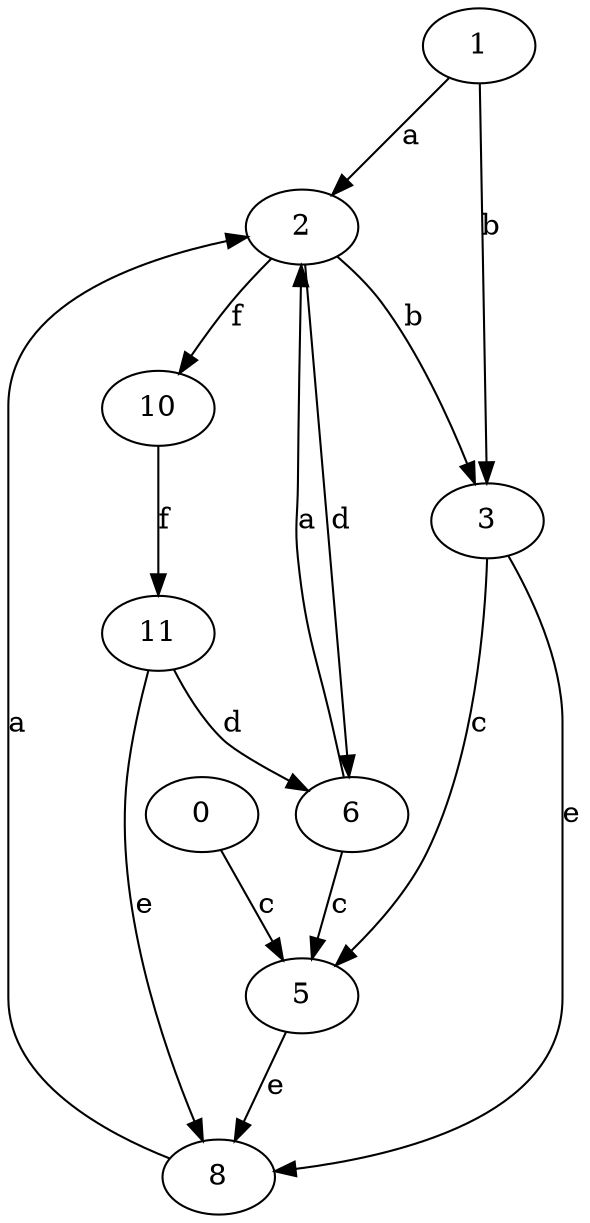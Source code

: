 strict digraph  {
1;
2;
3;
0;
5;
6;
8;
10;
11;
1 -> 2  [label=a];
1 -> 3  [label=b];
2 -> 3  [label=b];
2 -> 6  [label=d];
2 -> 10  [label=f];
3 -> 5  [label=c];
3 -> 8  [label=e];
0 -> 5  [label=c];
5 -> 8  [label=e];
6 -> 2  [label=a];
6 -> 5  [label=c];
8 -> 2  [label=a];
10 -> 11  [label=f];
11 -> 6  [label=d];
11 -> 8  [label=e];
}
